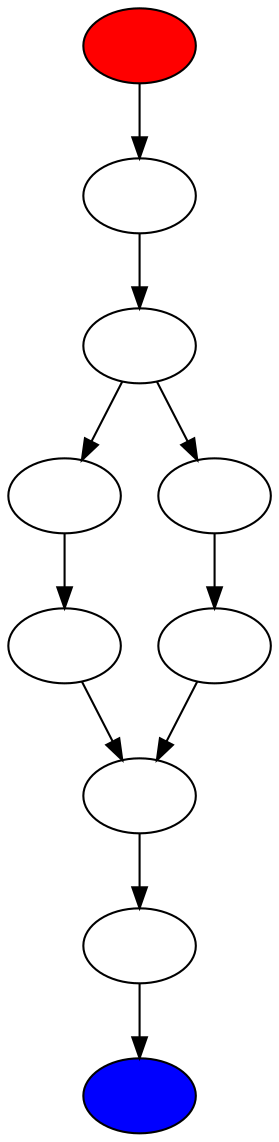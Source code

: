 digraph Grafo
{
0 [label=""style=filled, fillcolor=red]
1 [label=""];
2 [label=""];
3 [label=""];
4 [label=""];
5 [label=""];
6 [label=""];
7 [label=""];
8 [label=""];
9  [label=""style=filled, fillcolor=blue];
0->1;
1->2;
2->3;
2->6;
3->4;
4->5;
5->8;
6->7;
7->5;
8->9;
}
